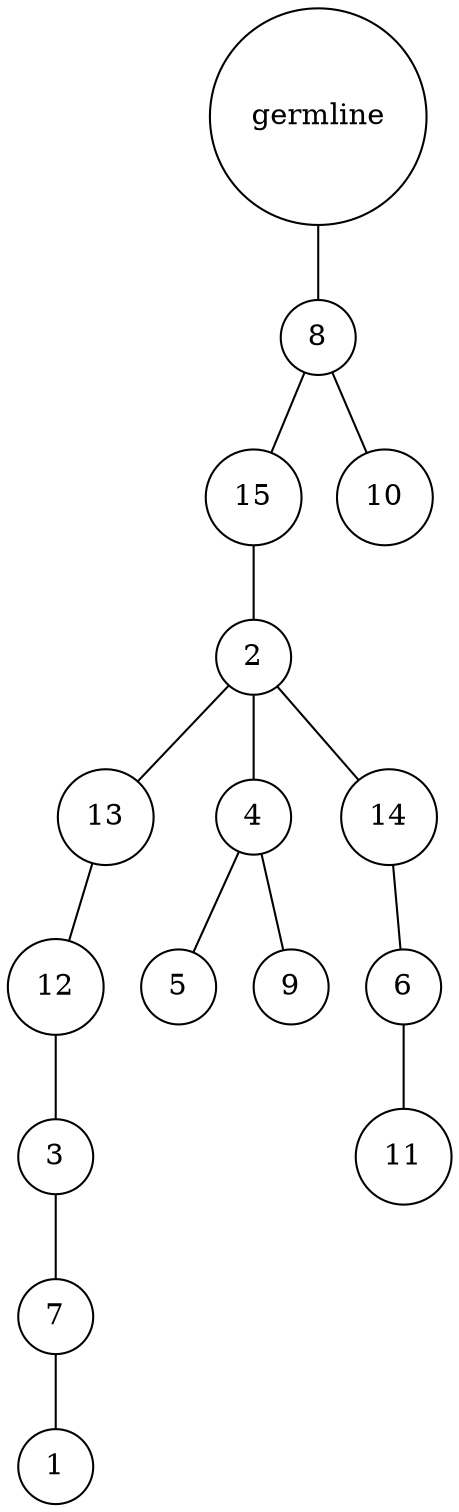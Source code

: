 graph {
	rankdir=UD;
	splines=line;
	node [shape=circle]
	"0x7f8698963e50" [label="germline"];
	"0x7f8698963e80" [label="8"];
	"0x7f8698963e50" -- "0x7f8698963e80" ;
	"0x7f8698963eb0" [label="15"];
	"0x7f8698963e80" -- "0x7f8698963eb0" ;
	"0x7f8698963ee0" [label="2"];
	"0x7f8698963eb0" -- "0x7f8698963ee0" ;
	"0x7f8698963f10" [label="13"];
	"0x7f8698963ee0" -- "0x7f8698963f10" ;
	"0x7f8698963f40" [label="12"];
	"0x7f8698963f10" -- "0x7f8698963f40" ;
	"0x7f8698963f70" [label="3"];
	"0x7f8698963f40" -- "0x7f8698963f70" ;
	"0x7f8698963fa0" [label="7"];
	"0x7f8698963f70" -- "0x7f8698963fa0" ;
	"0x7f8698963fd0" [label="1"];
	"0x7f8698963fa0" -- "0x7f8698963fd0" ;
	"0x7f86c3578040" [label="4"];
	"0x7f8698963ee0" -- "0x7f86c3578040" ;
	"0x7f86c3578070" [label="5"];
	"0x7f86c3578040" -- "0x7f86c3578070" ;
	"0x7f86c35780a0" [label="9"];
	"0x7f86c3578040" -- "0x7f86c35780a0" ;
	"0x7f86c35780d0" [label="14"];
	"0x7f8698963ee0" -- "0x7f86c35780d0" ;
	"0x7f86c3578100" [label="6"];
	"0x7f86c35780d0" -- "0x7f86c3578100" ;
	"0x7f86c3578130" [label="11"];
	"0x7f86c3578100" -- "0x7f86c3578130" ;
	"0x7f86c3578160" [label="10"];
	"0x7f8698963e80" -- "0x7f86c3578160" ;
}
